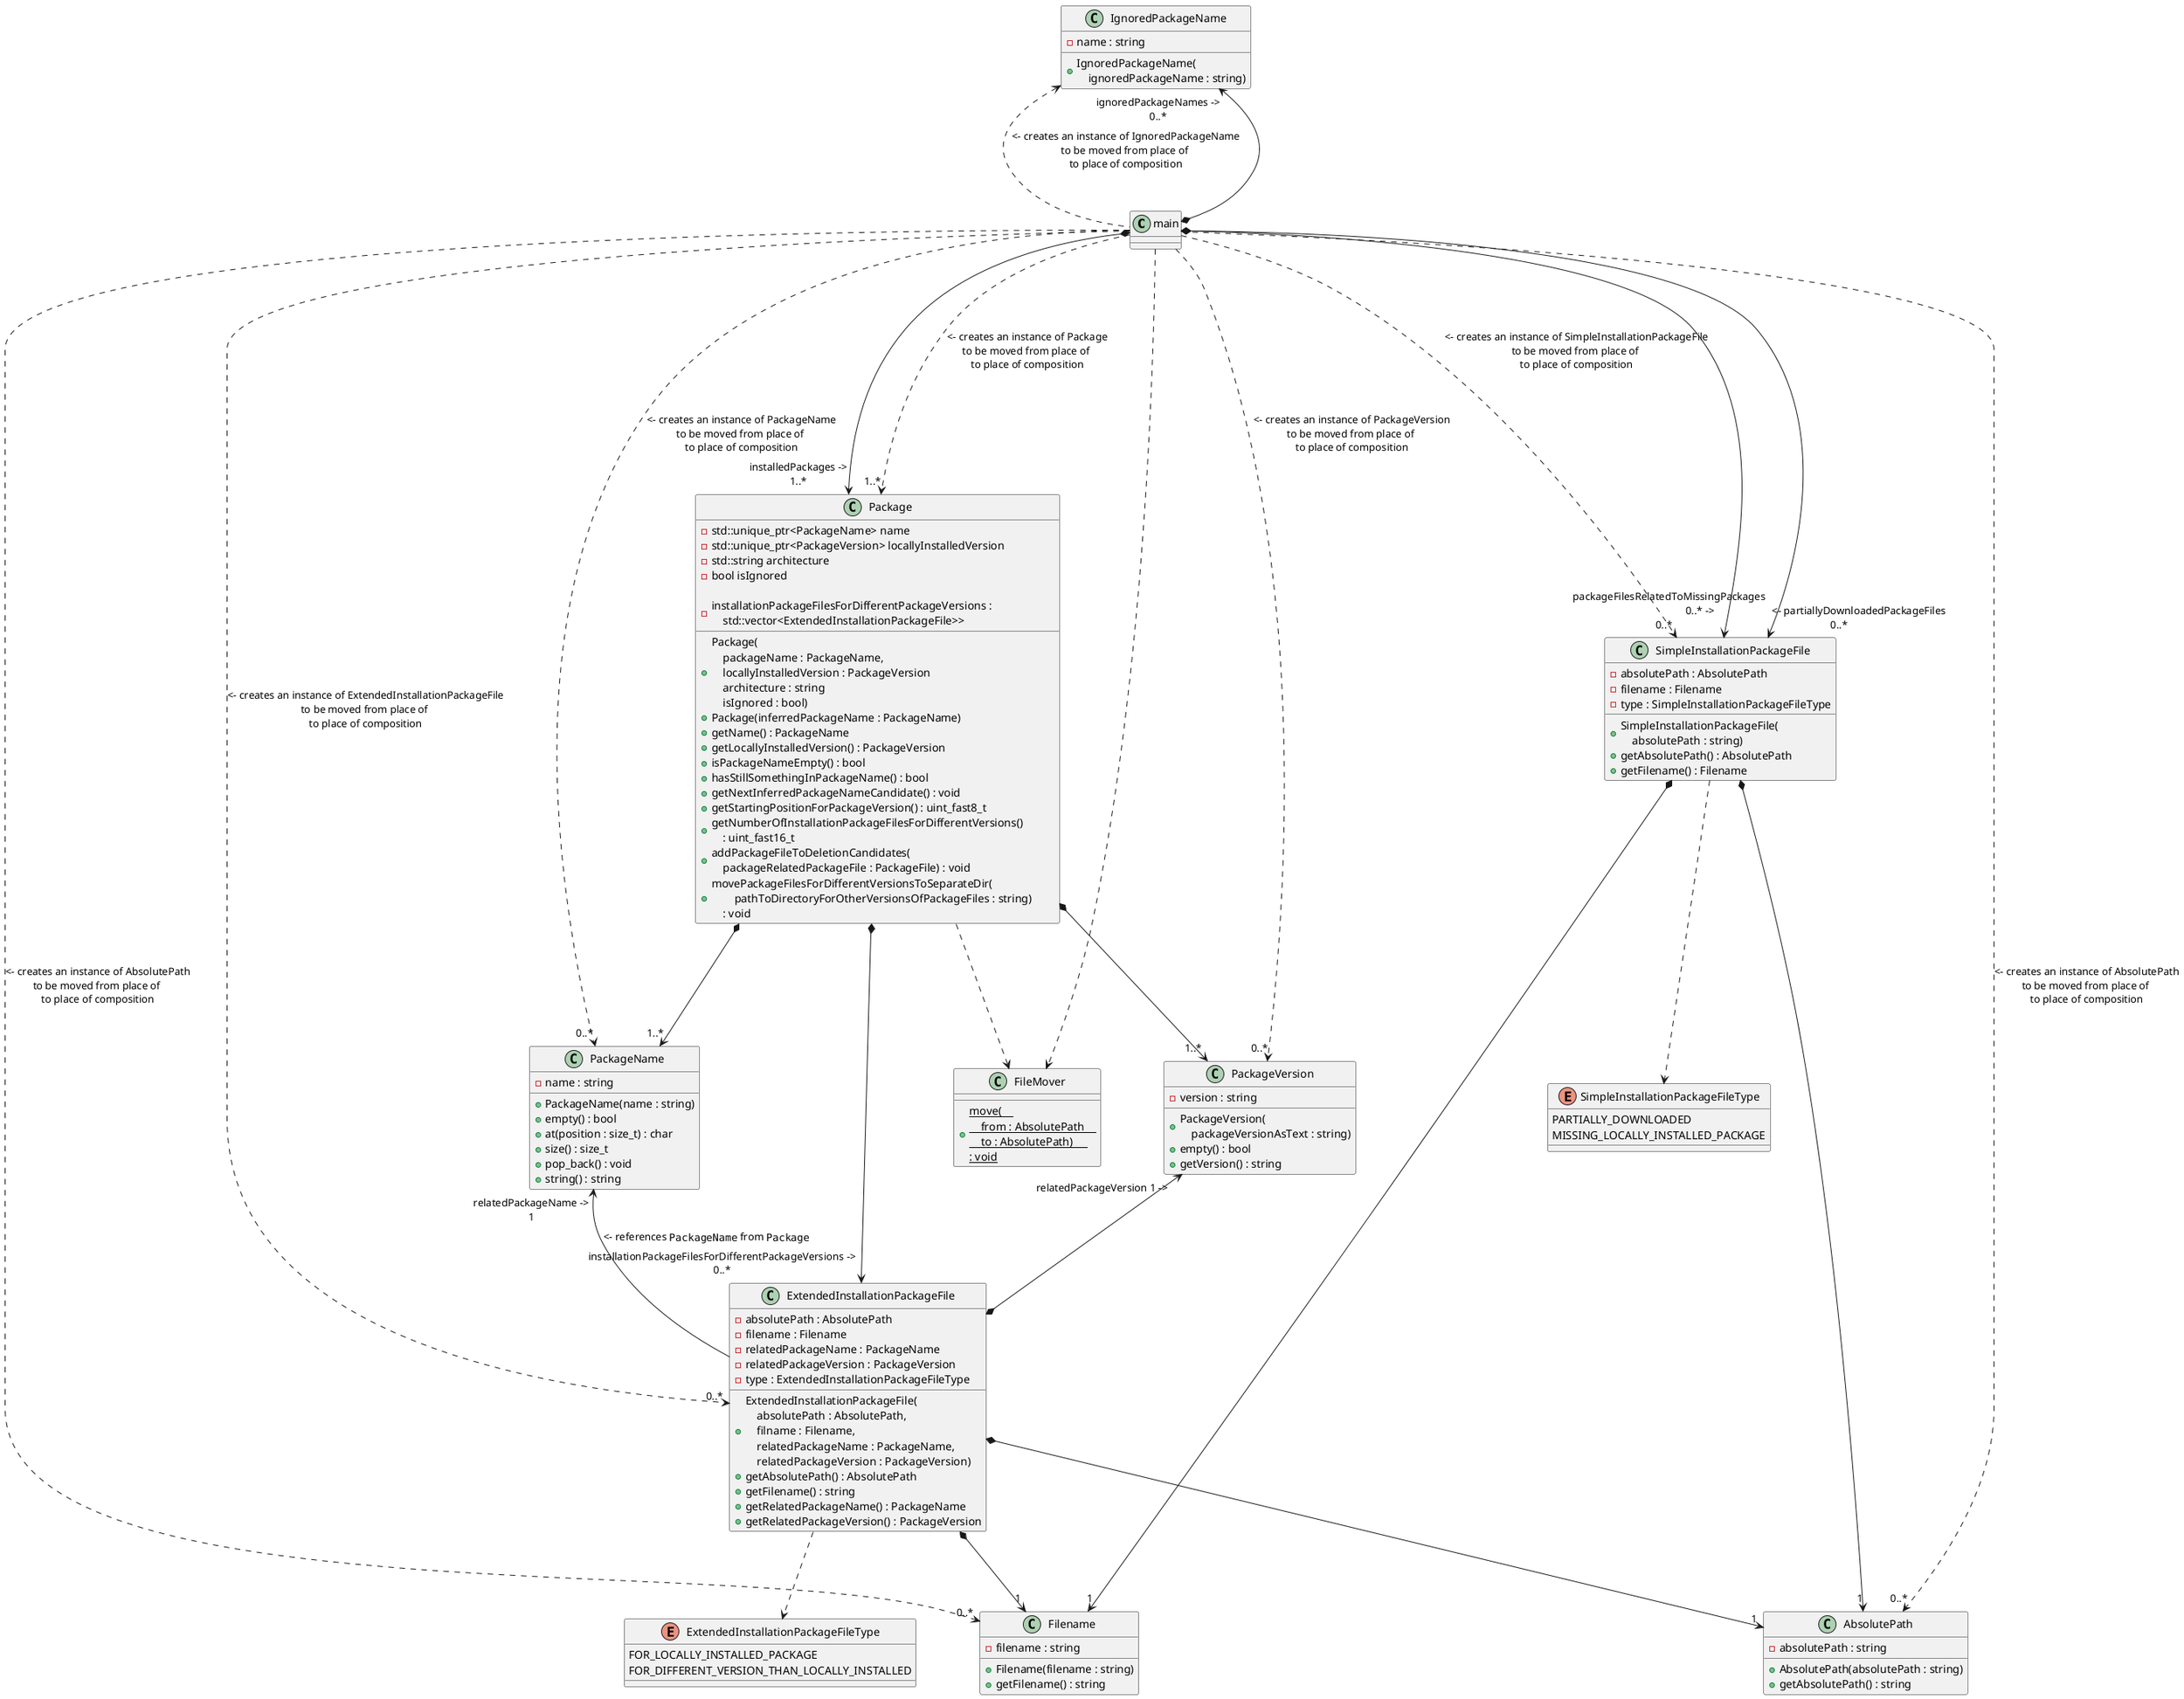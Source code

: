 @startuml
skinparam nodesep 80
skinparam ranksep 100

class main

class IgnoredPackageName {
    + IgnoredPackageName(\
        \n    ignoredPackageName : string)
    - name : string
}

main .u.> IgnoredPackageName : "<- creates an instance of IgnoredPackageName\nto be moved from place of \nto place of composition"
main *-u-> "ignoredPackageNames ->\n0..*" IgnoredPackageName

class Package {
    + Package(\
        \n    packageName : PackageName,\
        \n    locallyInstalledVersion : PackageVersion\
        \n    architecture : string\
        \n    isIgnored : bool)
    + Package(inferredPackageName : PackageName)
    + getName() : PackageName
    + getLocallyInstalledVersion() : PackageVersion
    + isPackageNameEmpty() : bool
    + hasStillSomethingInPackageName() : bool
    + getNextInferredPackageNameCandidate() : void
    + getStartingPositionForPackageVersion() : uint_fast8_t
    + getNumberOfInstallationPackageFilesForDifferentVersions()\
        \n    : uint_fast16_t
    + addPackageFileToDeletionCandidates(\
        \n    packageRelatedPackageFile : PackageFile) : void
    + movePackageFilesForDifferentVersionsToSeparateDir(\
        \n        pathToDirectoryForOtherVersionsOfPackageFiles : string)\
        \n    : void

    - std::unique_ptr<PackageName> name
    - std::unique_ptr<PackageVersion> locallyInstalledVersion
    - std::string architecture
    - bool isIgnored

    - installationPackageFilesForDifferentPackageVersions :\
        \n    std::vector<ExtendedInstallationPackageFile>>
}

main ..> "1..*" Package : "<- creates an instance of Package\nto be moved from place of \nto place of composition"
main *---> "installedPackages ->\n1..*" Package
Package *--> "1..*" PackageName
Package *--> "1..*" PackageVersion
Package *--> "installationPackageFilesForDifferentPackageVersions ->\n0..*" ExtendedInstallationPackageFile

class FileMover {
    + {static} move(\
    \n    from : AbsolutePath\
    \n    to : AbsolutePath) \
    \n: void
}

Package ..> FileMover
main ..> FileMover

class SimpleInstallationPackageFile {
    + SimpleInstallationPackageFile(\
        \n    absolutePath : string)
    + getAbsolutePath() : AbsolutePath
    + getFilename() : Filename
    - absolutePath : AbsolutePath
    - filename : Filename
    - type : SimpleInstallationPackageFileType
}

main ...> "0..*" SimpleInstallationPackageFile : "<- creates an instance of SimpleInstallationPackageFile\nto be moved from place of \nto place of composition"
main *--> "               <- partiallyDownloadedPackageFiles\n0..*" SimpleInstallationPackageFile
main *--> "packageFilesRelatedToMissingPackages\n                       0..* ->\n" SimpleInstallationPackageFile

SimpleInstallationPackageFile *--> "1" AbsolutePath
SimpleInstallationPackageFile *--> "1" Filename
SimpleInstallationPackageFile ..> SimpleInstallationPackageFileType

class ExtendedInstallationPackageFile {
    + ExtendedInstallationPackageFile(\
        \n    absolutePath : AbsolutePath,\
        \n    filname : Filename,\
        \n    relatedPackageName : PackageName,\
        \n    relatedPackageVersion : PackageVersion)
    + getAbsolutePath() : AbsolutePath
    + getFilename() : string
    + getRelatedPackageName() : PackageName
    + getRelatedPackageVersion() : PackageVersion
    - absolutePath : AbsolutePath
    - filename : Filename
    - relatedPackageName : PackageName
    - relatedPackageVersion : PackageVersion
    - type : ExtendedInstallationPackageFileType
}

main ..> "0..*" ExtendedInstallationPackageFile : "<- creates an instance of ExtendedInstallationPackageFile\nto be moved from place of \nto place of composition"

ExtendedInstallationPackageFile *--> "1" AbsolutePath
ExtendedInstallationPackageFile *--> "1" Filename

ExtendedInstallationPackageFile -l-> "relatedPackageName ->\n1" PackageName : "<- references ""PackageName"" from ""Package"""
/'
The relationship between 'PackageFile' and 'PackageName'
 can also be modelled with 'shared_ptr' packageName member
 in Package and referenced to a 'weak_ptr' relatedPackageName
 member in PackageFile but I'll leave this as is now,
 because 'unique_ptr' with reference has less overhead
 than 'shared_ptr' with 'weak_ptr'
 because of the reference counting feature of 'shared_ptr'
'/

ExtendedInstallationPackageFile *-u-> "relatedPackageVersion 1 ->" PackageVersion
ExtendedInstallationPackageFile ..> ExtendedInstallationPackageFileType

class PackageName {
    + PackageName(name : string)
    + empty() : bool
    + at(position : size_t) : char
    + size() : size_t
    + pop_back() : void
    + string() : string

    - name : string
}

main ..> "0..*" PackageName : "<- creates an instance of PackageName\nto be moved from place of \nto place of composition"

class PackageVersion {
    + PackageVersion(\
        \n    packageVersionAsText : string)
    + empty() : bool
    + getVersion() : string

    - version : string
}

main ..> "0..*" PackageVersion : "<- creates an instance of PackageVersion\nto be moved from place of \nto place of composition"

class AbsolutePath {
    + AbsolutePath(absolutePath : string)
    + getAbsolutePath() : string
    - absolutePath : string
}

main ..> "0..*" AbsolutePath : "<- creates an instance of AbsolutePath\nto be moved from place of \nto place of composition"

class Filename {
    + Filename(filename : string)
    + getFilename() : string
    - filename : string
}

main ..> "0..*" Filename : "<- creates an instance of AbsolutePath\nto be moved from place of \nto place of composition"

enum SimpleInstallationPackageFileType {
    PARTIALLY_DOWNLOADED
    MISSING_LOCALLY_INSTALLED_PACKAGE
}

enum ExtendedInstallationPackageFileType {
    FOR_LOCALLY_INSTALLED_PACKAGE
    FOR_DIFFERENT_VERSION_THAN_LOCALLY_INSTALLED
}
@enduml
